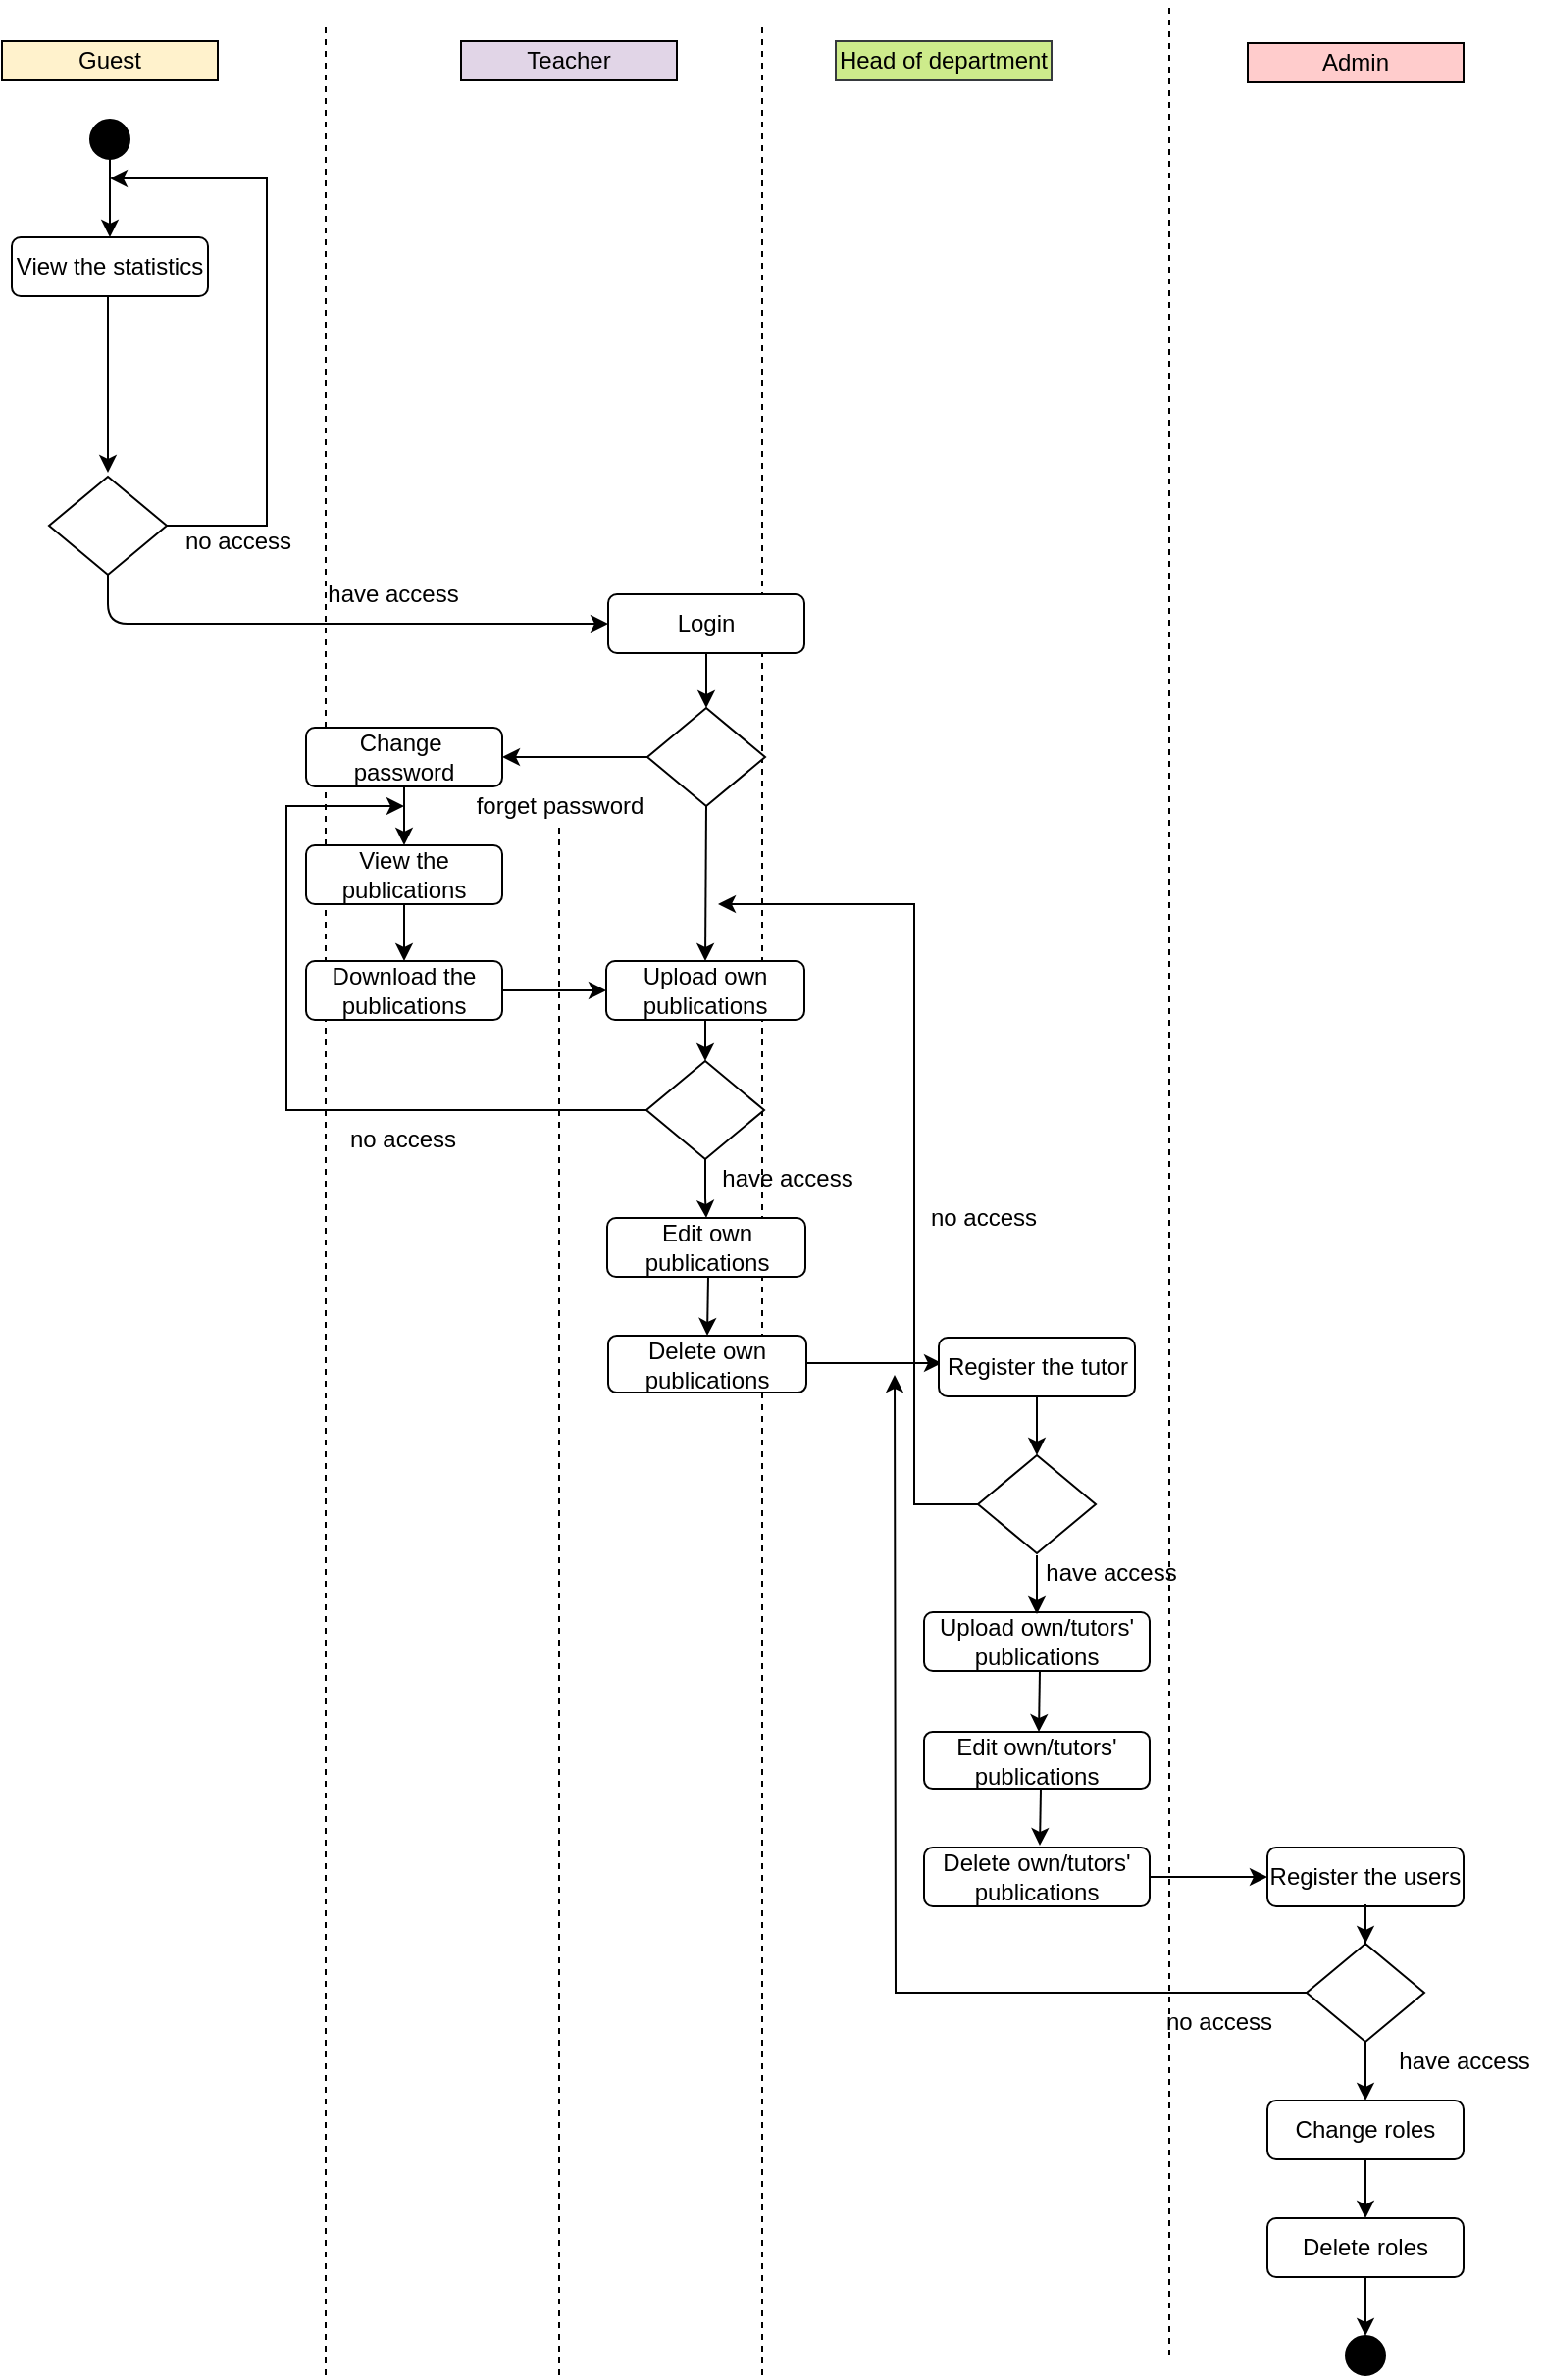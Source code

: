 <mxfile version="13.0.8" type="device"><diagram name="Page-1" id="74e2e168-ea6b-b213-b513-2b3c1d86103e"><mxGraphModel dx="946" dy="662" grid="1" gridSize="10" guides="1" tooltips="1" connect="1" arrows="1" fold="1" page="1" pageScale="1" pageWidth="1100" pageHeight="850" background="#ffffff" math="0" shadow="0"><root><mxCell id="0"/><mxCell id="1" parent="0"/><mxCell id="6VAH1Ya7TSfwoHyEztPY-32" value="" style="ellipse;whiteSpace=wrap;html=1;aspect=fixed;fillColor=#000000;" parent="1" vertex="1"><mxGeometry x="230" y="150" width="20" height="20" as="geometry"/></mxCell><mxCell id="6VAH1Ya7TSfwoHyEztPY-33" value="" style="endArrow=classic;html=1;exitX=0.5;exitY=1;exitDx=0;exitDy=0;" parent="1" source="6VAH1Ya7TSfwoHyEztPY-32" edge="1"><mxGeometry width="50" height="50" relative="1" as="geometry"><mxPoint x="240" y="220" as="sourcePoint"/><mxPoint x="240" y="210" as="targetPoint"/></mxGeometry></mxCell><mxCell id="6VAH1Ya7TSfwoHyEztPY-35" value="have access" style="text;html=1;align=center;verticalAlign=middle;resizable=0;points=[];autosize=1;" parent="1" vertex="1"><mxGeometry x="344" y="382" width="80" height="20" as="geometry"/></mxCell><mxCell id="6VAH1Ya7TSfwoHyEztPY-43" value="no access" style="text;html=1;align=center;verticalAlign=middle;resizable=0;points=[];autosize=1;" parent="1" vertex="1"><mxGeometry x="270" y="355" width="70" height="20" as="geometry"/></mxCell><mxCell id="6VAH1Ya7TSfwoHyEztPY-49" value="" style="endArrow=none;dashed=1;html=1;" parent="1" edge="1"><mxGeometry width="50" height="50" relative="1" as="geometry"><mxPoint x="350" y="1300" as="sourcePoint"/><mxPoint x="350" y="100" as="targetPoint"/></mxGeometry></mxCell><mxCell id="6VAH1Ya7TSfwoHyEztPY-51" value="" style="endArrow=none;dashed=1;html=1;" parent="1" edge="1"><mxGeometry width="50" height="50" relative="1" as="geometry"><mxPoint x="572.5" y="1300" as="sourcePoint"/><mxPoint x="572.5" y="100" as="targetPoint"/></mxGeometry></mxCell><mxCell id="6VAH1Ya7TSfwoHyEztPY-52" value="" style="endArrow=none;dashed=1;html=1;" parent="1" edge="1"><mxGeometry width="50" height="50" relative="1" as="geometry"><mxPoint x="780" y="1290" as="sourcePoint"/><mxPoint x="780" y="90" as="targetPoint"/></mxGeometry></mxCell><mxCell id="6VAH1Ya7TSfwoHyEztPY-54" value="View the statistics" style="rounded=1;whiteSpace=wrap;html=1;" parent="1" vertex="1"><mxGeometry x="190" y="210" width="100" height="30" as="geometry"/></mxCell><mxCell id="6VAH1Ya7TSfwoHyEztPY-63" value="" style="endArrow=classic;html=1;exitX=0.5;exitY=1;exitDx=0;exitDy=0;" parent="1" edge="1"><mxGeometry width="50" height="50" relative="1" as="geometry"><mxPoint x="239" y="240" as="sourcePoint"/><mxPoint x="239" y="330" as="targetPoint"/></mxGeometry></mxCell><mxCell id="6VAH1Ya7TSfwoHyEztPY-71" value="" style="edgeStyle=orthogonalEdgeStyle;rounded=0;orthogonalLoop=1;jettySize=auto;html=1;exitX=1;exitY=0.5;exitDx=0;exitDy=0;" parent="1" source="6VAH1Ya7TSfwoHyEztPY-64" edge="1"><mxGeometry relative="1" as="geometry"><mxPoint x="240" y="180" as="targetPoint"/><Array as="points"><mxPoint x="320" y="357"/><mxPoint x="320" y="180"/></Array></mxGeometry></mxCell><mxCell id="6VAH1Ya7TSfwoHyEztPY-64" value="" style="rhombus;whiteSpace=wrap;html=1;fillColor=#FFFFFF;" parent="1" vertex="1"><mxGeometry x="209" y="332" width="60" height="50" as="geometry"/></mxCell><mxCell id="6VAH1Ya7TSfwoHyEztPY-67" value="Login" style="rounded=1;whiteSpace=wrap;html=1;" parent="1" vertex="1"><mxGeometry x="494" y="392" width="100" height="30" as="geometry"/></mxCell><mxCell id="6VAH1Ya7TSfwoHyEztPY-68" value="" style="endArrow=classic;html=1;exitX=0.5;exitY=1;exitDx=0;exitDy=0;entryX=0;entryY=0.5;entryDx=0;entryDy=0;" parent="1" source="6VAH1Ya7TSfwoHyEztPY-64" target="6VAH1Ya7TSfwoHyEztPY-67" edge="1"><mxGeometry width="50" height="50" relative="1" as="geometry"><mxPoint x="319" y="320" as="sourcePoint"/><mxPoint x="319" y="360" as="targetPoint"/><Array as="points"><mxPoint x="239" y="407"/></Array></mxGeometry></mxCell><mxCell id="6VAH1Ya7TSfwoHyEztPY-72" value="" style="rhombus;whiteSpace=wrap;html=1;fillColor=#FFFFFF;" parent="1" vertex="1"><mxGeometry x="514" y="450" width="60" height="50" as="geometry"/></mxCell><mxCell id="6VAH1Ya7TSfwoHyEztPY-73" value="" style="endArrow=classic;html=1;exitX=0.5;exitY=1;exitDx=0;exitDy=0;entryX=0.5;entryY=0;entryDx=0;entryDy=0;" parent="1" source="6VAH1Ya7TSfwoHyEztPY-67" target="6VAH1Ya7TSfwoHyEztPY-72" edge="1"><mxGeometry width="50" height="50" relative="1" as="geometry"><mxPoint x="129" y="320" as="sourcePoint"/><mxPoint x="129" y="360" as="targetPoint"/></mxGeometry></mxCell><mxCell id="meKWLHm7mO0nWcu32pg6-3" value="" style="edgeStyle=orthogonalEdgeStyle;rounded=0;orthogonalLoop=1;jettySize=auto;html=1;entryX=0.5;entryY=0;entryDx=0;entryDy=0;" parent="1" source="6VAH1Ya7TSfwoHyEztPY-74" target="meKWLHm7mO0nWcu32pg6-6" edge="1"><mxGeometry relative="1" as="geometry"><mxPoint x="390" y="530" as="targetPoint"/></mxGeometry></mxCell><mxCell id="6VAH1Ya7TSfwoHyEztPY-74" value="Change&amp;nbsp; password" style="rounded=1;whiteSpace=wrap;html=1;" parent="1" vertex="1"><mxGeometry x="340" y="460" width="100" height="30" as="geometry"/></mxCell><mxCell id="6VAH1Ya7TSfwoHyEztPY-78" value="" style="endArrow=classic;html=1;exitX=0.5;exitY=1;exitDx=0;exitDy=0;entryX=0.5;entryY=0;entryDx=0;entryDy=0;" parent="1" source="6VAH1Ya7TSfwoHyEztPY-72" target="6VAH1Ya7TSfwoHyEztPY-79" edge="1"><mxGeometry width="50" height="50" relative="1" as="geometry"><mxPoint x="559" y="460" as="sourcePoint"/><mxPoint x="549" y="600" as="targetPoint"/></mxGeometry></mxCell><mxCell id="meKWLHm7mO0nWcu32pg6-11" value="" style="edgeStyle=orthogonalEdgeStyle;rounded=0;orthogonalLoop=1;jettySize=auto;html=1;" parent="1" source="meKWLHm7mO0nWcu32pg6-37" target="meKWLHm7mO0nWcu32pg6-10" edge="1"><mxGeometry relative="1" as="geometry"/></mxCell><mxCell id="6VAH1Ya7TSfwoHyEztPY-79" value="Upload own publications" style="rounded=1;whiteSpace=wrap;html=1;" parent="1" vertex="1"><mxGeometry x="493" y="579" width="101" height="30" as="geometry"/></mxCell><mxCell id="meKWLHm7mO0nWcu32pg6-10" value="Edit own publications" style="rounded=1;whiteSpace=wrap;html=1;" parent="1" vertex="1"><mxGeometry x="493.5" y="710" width="101" height="30" as="geometry"/></mxCell><mxCell id="meKWLHm7mO0nWcu32pg6-12" value="Delete own publications" style="rounded=1;whiteSpace=wrap;html=1;" parent="1" vertex="1"><mxGeometry x="494" y="770" width="101" height="29" as="geometry"/></mxCell><mxCell id="6VAH1Ya7TSfwoHyEztPY-80" value="" style="endArrow=classic;html=1;exitX=0;exitY=0.5;exitDx=0;exitDy=0;entryX=1;entryY=0.5;entryDx=0;entryDy=0;" parent="1" source="6VAH1Ya7TSfwoHyEztPY-72" target="6VAH1Ya7TSfwoHyEztPY-74" edge="1"><mxGeometry width="50" height="50" relative="1" as="geometry"><mxPoint x="559" y="550" as="sourcePoint"/><mxPoint x="559" y="600" as="targetPoint"/></mxGeometry></mxCell><mxCell id="6VAH1Ya7TSfwoHyEztPY-82" value="" style="endArrow=classic;html=1;exitX=1;exitY=0.5;exitDx=0;exitDy=0;entryX=0;entryY=0.5;entryDx=0;entryDy=0;" parent="1" edge="1"><mxGeometry width="50" height="50" relative="1" as="geometry"><mxPoint x="595" y="784" as="sourcePoint"/><mxPoint x="664" y="784" as="targetPoint"/></mxGeometry></mxCell><mxCell id="meKWLHm7mO0nWcu32pg6-20" value="" style="edgeStyle=orthogonalEdgeStyle;rounded=0;orthogonalLoop=1;jettySize=auto;html=1;" parent="1" source="6VAH1Ya7TSfwoHyEztPY-83" edge="1"><mxGeometry relative="1" as="geometry"><mxPoint x="712.5" y="831" as="targetPoint"/></mxGeometry></mxCell><mxCell id="6VAH1Ya7TSfwoHyEztPY-83" value="Register the tutor" style="rounded=1;whiteSpace=wrap;html=1;" parent="1" vertex="1"><mxGeometry x="662.5" y="771" width="100" height="30" as="geometry"/></mxCell><mxCell id="meKWLHm7mO0nWcu32pg6-29" value="" style="edgeStyle=orthogonalEdgeStyle;rounded=0;orthogonalLoop=1;jettySize=auto;html=1;" parent="1" source="meKWLHm7mO0nWcu32pg6-51" target="meKWLHm7mO0nWcu32pg6-28" edge="1"><mxGeometry relative="1" as="geometry"/></mxCell><mxCell id="6VAH1Ya7TSfwoHyEztPY-85" value="Register the users" style="rounded=1;whiteSpace=wrap;html=1;" parent="1" vertex="1"><mxGeometry x="830" y="1031" width="100" height="30" as="geometry"/></mxCell><mxCell id="meKWLHm7mO0nWcu32pg6-34" value="" style="edgeStyle=orthogonalEdgeStyle;rounded=0;orthogonalLoop=1;jettySize=auto;html=1;" parent="1" source="meKWLHm7mO0nWcu32pg6-28" target="meKWLHm7mO0nWcu32pg6-33" edge="1"><mxGeometry relative="1" as="geometry"/></mxCell><mxCell id="meKWLHm7mO0nWcu32pg6-28" value="Change roles" style="rounded=1;whiteSpace=wrap;html=1;" parent="1" vertex="1"><mxGeometry x="830" y="1160" width="100" height="30" as="geometry"/></mxCell><mxCell id="meKWLHm7mO0nWcu32pg6-33" value="Delete roles" style="rounded=1;whiteSpace=wrap;html=1;" parent="1" vertex="1"><mxGeometry x="830" y="1220" width="100" height="30" as="geometry"/></mxCell><mxCell id="6VAH1Ya7TSfwoHyEztPY-86" value="" style="endArrow=classic;html=1;exitX=1;exitY=0.5;exitDx=0;exitDy=0;entryX=0;entryY=0.5;entryDx=0;entryDy=0;" parent="1" source="meKWLHm7mO0nWcu32pg6-27" target="6VAH1Ya7TSfwoHyEztPY-85" edge="1"><mxGeometry width="50" height="50" relative="1" as="geometry"><mxPoint x="609" y="665" as="sourcePoint"/><mxPoint x="859" y="655" as="targetPoint"/></mxGeometry></mxCell><mxCell id="6VAH1Ya7TSfwoHyEztPY-87" value="" style="endArrow=classic;html=1;entryX=0;entryY=0.5;entryDx=0;entryDy=0;exitX=1;exitY=0.5;exitDx=0;exitDy=0;" parent="1" source="meKWLHm7mO0nWcu32pg6-2" target="6VAH1Ya7TSfwoHyEztPY-79" edge="1"><mxGeometry width="50" height="50" relative="1" as="geometry"><mxPoint x="449" y="655" as="sourcePoint"/><mxPoint x="449" y="585" as="targetPoint"/><Array as="points"/></mxGeometry></mxCell><mxCell id="6VAH1Ya7TSfwoHyEztPY-88" value="" style="endArrow=classic;html=1;entryX=0.5;entryY=0;entryDx=0;entryDy=0;exitX=0.5;exitY=1;exitDx=0;exitDy=0;" parent="1" source="meKWLHm7mO0nWcu32pg6-33" target="6VAH1Ya7TSfwoHyEztPY-89" edge="1"><mxGeometry width="50" height="50" relative="1" as="geometry"><mxPoint x="880" y="1260" as="sourcePoint"/><mxPoint x="880" y="1270" as="targetPoint"/></mxGeometry></mxCell><mxCell id="6VAH1Ya7TSfwoHyEztPY-89" value="" style="ellipse;whiteSpace=wrap;html=1;aspect=fixed;fillColor=#000000;" parent="1" vertex="1"><mxGeometry x="870" y="1280" width="20" height="20" as="geometry"/></mxCell><mxCell id="6VAH1Ya7TSfwoHyEztPY-90" value="Guest" style="rounded=0;whiteSpace=wrap;html=1;fillColor=#fff2cc;strokeColor=#000000;" parent="1" vertex="1"><mxGeometry x="185" y="110" width="110" height="20" as="geometry"/></mxCell><mxCell id="6VAH1Ya7TSfwoHyEztPY-92" value="Teacher" style="rounded=0;whiteSpace=wrap;html=1;fillColor=#e1d5e7;strokeColor=#000000;" parent="1" vertex="1"><mxGeometry x="419" y="110" width="110" height="20" as="geometry"/></mxCell><mxCell id="6VAH1Ya7TSfwoHyEztPY-93" value="Head of department" style="rounded=0;whiteSpace=wrap;html=1;fillColor=#cdeb8b;strokeColor=#36393d;" parent="1" vertex="1"><mxGeometry x="610" y="110" width="110" height="20" as="geometry"/></mxCell><mxCell id="6VAH1Ya7TSfwoHyEztPY-94" value="Admin" style="rounded=0;whiteSpace=wrap;html=1;fillColor=#ffcccc;strokeColor=#000000;gradientColor=none;" parent="1" vertex="1"><mxGeometry x="820" y="111" width="110" height="20" as="geometry"/></mxCell><mxCell id="6VAH1Ya7TSfwoHyEztPY-76" value="forget password" style="text;html=1;align=center;verticalAlign=middle;resizable=0;points=[];autosize=1;" parent="1" vertex="1"><mxGeometry x="419" y="490" width="100" height="20" as="geometry"/></mxCell><mxCell id="6VAH1Ya7TSfwoHyEztPY-96" value="" style="endArrow=none;dashed=1;html=1;" parent="1" target="6VAH1Ya7TSfwoHyEztPY-76" edge="1"><mxGeometry width="50" height="50" relative="1" as="geometry"><mxPoint x="469" y="1300" as="sourcePoint"/><mxPoint x="469" y="-110" as="targetPoint"/></mxGeometry></mxCell><mxCell id="meKWLHm7mO0nWcu32pg6-7" value="" style="edgeStyle=orthogonalEdgeStyle;rounded=0;orthogonalLoop=1;jettySize=auto;html=1;" parent="1" source="meKWLHm7mO0nWcu32pg6-6" target="meKWLHm7mO0nWcu32pg6-2" edge="1"><mxGeometry relative="1" as="geometry"/></mxCell><mxCell id="meKWLHm7mO0nWcu32pg6-6" value="View the publications" style="rounded=1;whiteSpace=wrap;html=1;" parent="1" vertex="1"><mxGeometry x="340" y="520" width="100" height="30" as="geometry"/></mxCell><mxCell id="meKWLHm7mO0nWcu32pg6-2" value="Download the publications" style="rounded=1;whiteSpace=wrap;html=1;" parent="1" vertex="1"><mxGeometry x="340" y="579" width="100" height="30" as="geometry"/></mxCell><mxCell id="meKWLHm7mO0nWcu32pg6-16" value="" style="edgeStyle=orthogonalEdgeStyle;rounded=0;orthogonalLoop=1;jettySize=auto;html=1;entryX=0.5;entryY=0;entryDx=0;entryDy=0;" parent="1" target="meKWLHm7mO0nWcu32pg6-12" edge="1"><mxGeometry relative="1" as="geometry"><mxPoint x="545" y="740" as="sourcePoint"/><mxPoint x="545" y="774" as="targetPoint"/></mxGeometry></mxCell><mxCell id="meKWLHm7mO0nWcu32pg6-21" value="" style="edgeStyle=orthogonalEdgeStyle;rounded=0;orthogonalLoop=1;jettySize=auto;html=1;entryX=0.5;entryY=0;entryDx=0;entryDy=0;" parent="1" edge="1"><mxGeometry relative="1" as="geometry"><mxPoint x="714" y="941" as="sourcePoint"/><mxPoint x="713.5" y="972" as="targetPoint"/></mxGeometry></mxCell><mxCell id="meKWLHm7mO0nWcu32pg6-22" value="Upload own/tutors' publications" style="rounded=1;whiteSpace=wrap;html=1;" parent="1" vertex="1"><mxGeometry x="655" y="911" width="115" height="30" as="geometry"/></mxCell><mxCell id="meKWLHm7mO0nWcu32pg6-25" value="" style="edgeStyle=orthogonalEdgeStyle;rounded=0;orthogonalLoop=1;jettySize=auto;html=1;exitX=0.5;exitY=1;exitDx=0;exitDy=0;entryX=0.5;entryY=0;entryDx=0;entryDy=0;" parent="1" edge="1"><mxGeometry relative="1" as="geometry"><mxPoint x="714.5" y="1001" as="sourcePoint"/><mxPoint x="714" y="1030" as="targetPoint"/></mxGeometry></mxCell><mxCell id="meKWLHm7mO0nWcu32pg6-26" value="Edit own/tutors' publications" style="rounded=1;whiteSpace=wrap;html=1;" parent="1" vertex="1"><mxGeometry x="655" y="972" width="115" height="29" as="geometry"/></mxCell><mxCell id="meKWLHm7mO0nWcu32pg6-27" value="Delete own/tutors' publications" style="rounded=1;whiteSpace=wrap;html=1;" parent="1" vertex="1"><mxGeometry x="655" y="1031" width="115" height="30" as="geometry"/></mxCell><mxCell id="meKWLHm7mO0nWcu32pg6-38" value="" style="edgeStyle=orthogonalEdgeStyle;rounded=0;orthogonalLoop=1;jettySize=auto;html=1;" parent="1" edge="1"><mxGeometry relative="1" as="geometry"><mxPoint x="712.5" y="882" as="sourcePoint"/><mxPoint x="712.5" y="912" as="targetPoint"/></mxGeometry></mxCell><mxCell id="meKWLHm7mO0nWcu32pg6-39" value="have access" style="text;html=1;align=center;verticalAlign=middle;resizable=0;points=[];autosize=1;" parent="1" vertex="1"><mxGeometry x="710" y="881" width="80" height="20" as="geometry"/></mxCell><mxCell id="meKWLHm7mO0nWcu32pg6-49" value="" style="edgeStyle=orthogonalEdgeStyle;rounded=0;orthogonalLoop=1;jettySize=auto;html=1;" parent="1" source="meKWLHm7mO0nWcu32pg6-41" edge="1"><mxGeometry relative="1" as="geometry"><mxPoint x="550" y="550" as="targetPoint"/><Array as="points"><mxPoint x="650" y="856"/><mxPoint x="650" y="550"/><mxPoint x="594" y="550"/></Array></mxGeometry></mxCell><mxCell id="meKWLHm7mO0nWcu32pg6-41" value="" style="rhombus;whiteSpace=wrap;html=1;fillColor=#FFFFFF;" parent="1" vertex="1"><mxGeometry x="682.5" y="831" width="60" height="50" as="geometry"/></mxCell><mxCell id="meKWLHm7mO0nWcu32pg6-44" value="" style="edgeStyle=orthogonalEdgeStyle;rounded=0;orthogonalLoop=1;jettySize=auto;html=1;exitX=0;exitY=0.5;exitDx=0;exitDy=0;" parent="1" source="meKWLHm7mO0nWcu32pg6-37" edge="1"><mxGeometry relative="1" as="geometry"><mxPoint x="390" y="500" as="targetPoint"/><Array as="points"><mxPoint x="330" y="655"/><mxPoint x="330" y="500"/></Array></mxGeometry></mxCell><mxCell id="meKWLHm7mO0nWcu32pg6-37" value="" style="rhombus;whiteSpace=wrap;html=1;fillColor=#FFFFFF;" parent="1" vertex="1"><mxGeometry x="513.5" y="630" width="60" height="50" as="geometry"/></mxCell><mxCell id="meKWLHm7mO0nWcu32pg6-42" value="" style="edgeStyle=orthogonalEdgeStyle;rounded=0;orthogonalLoop=1;jettySize=auto;html=1;" parent="1" source="6VAH1Ya7TSfwoHyEztPY-79" target="meKWLHm7mO0nWcu32pg6-37" edge="1"><mxGeometry relative="1" as="geometry"><mxPoint x="543.5" y="609" as="sourcePoint"/><mxPoint x="544" y="710" as="targetPoint"/></mxGeometry></mxCell><mxCell id="meKWLHm7mO0nWcu32pg6-45" value="no access" style="text;html=1;align=center;verticalAlign=middle;resizable=0;points=[];autosize=1;" parent="1" vertex="1"><mxGeometry x="354" y="660" width="70" height="20" as="geometry"/></mxCell><mxCell id="meKWLHm7mO0nWcu32pg6-46" value="have access" style="text;html=1;align=center;verticalAlign=middle;resizable=0;points=[];autosize=1;" parent="1" vertex="1"><mxGeometry x="545" y="680" width="80" height="20" as="geometry"/></mxCell><mxCell id="meKWLHm7mO0nWcu32pg6-50" value="no access" style="text;html=1;align=center;verticalAlign=middle;resizable=0;points=[];autosize=1;" parent="1" vertex="1"><mxGeometry x="650" y="700" width="70" height="20" as="geometry"/></mxCell><mxCell id="meKWLHm7mO0nWcu32pg6-55" value="" style="edgeStyle=orthogonalEdgeStyle;rounded=0;orthogonalLoop=1;jettySize=auto;html=1;" parent="1" source="meKWLHm7mO0nWcu32pg6-51" edge="1"><mxGeometry relative="1" as="geometry"><mxPoint x="640" y="790" as="targetPoint"/></mxGeometry></mxCell><mxCell id="meKWLHm7mO0nWcu32pg6-51" value="" style="rhombus;whiteSpace=wrap;html=1;fillColor=#FFFFFF;" parent="1" vertex="1"><mxGeometry x="850" y="1080" width="60" height="50" as="geometry"/></mxCell><mxCell id="meKWLHm7mO0nWcu32pg6-52" value="" style="edgeStyle=orthogonalEdgeStyle;rounded=0;orthogonalLoop=1;jettySize=auto;html=1;" parent="1" source="6VAH1Ya7TSfwoHyEztPY-85" target="meKWLHm7mO0nWcu32pg6-51" edge="1"><mxGeometry relative="1" as="geometry"><mxPoint x="880" y="1061" as="sourcePoint"/><mxPoint x="880" y="1160" as="targetPoint"/></mxGeometry></mxCell><mxCell id="meKWLHm7mO0nWcu32pg6-53" value="have access" style="text;html=1;align=center;verticalAlign=middle;resizable=0;points=[];autosize=1;" parent="1" vertex="1"><mxGeometry x="890" y="1130" width="80" height="20" as="geometry"/></mxCell><mxCell id="meKWLHm7mO0nWcu32pg6-56" value="no access" style="text;html=1;align=center;verticalAlign=middle;resizable=0;points=[];autosize=1;" parent="1" vertex="1"><mxGeometry x="770" y="1110" width="70" height="20" as="geometry"/></mxCell></root></mxGraphModel></diagram></mxfile>